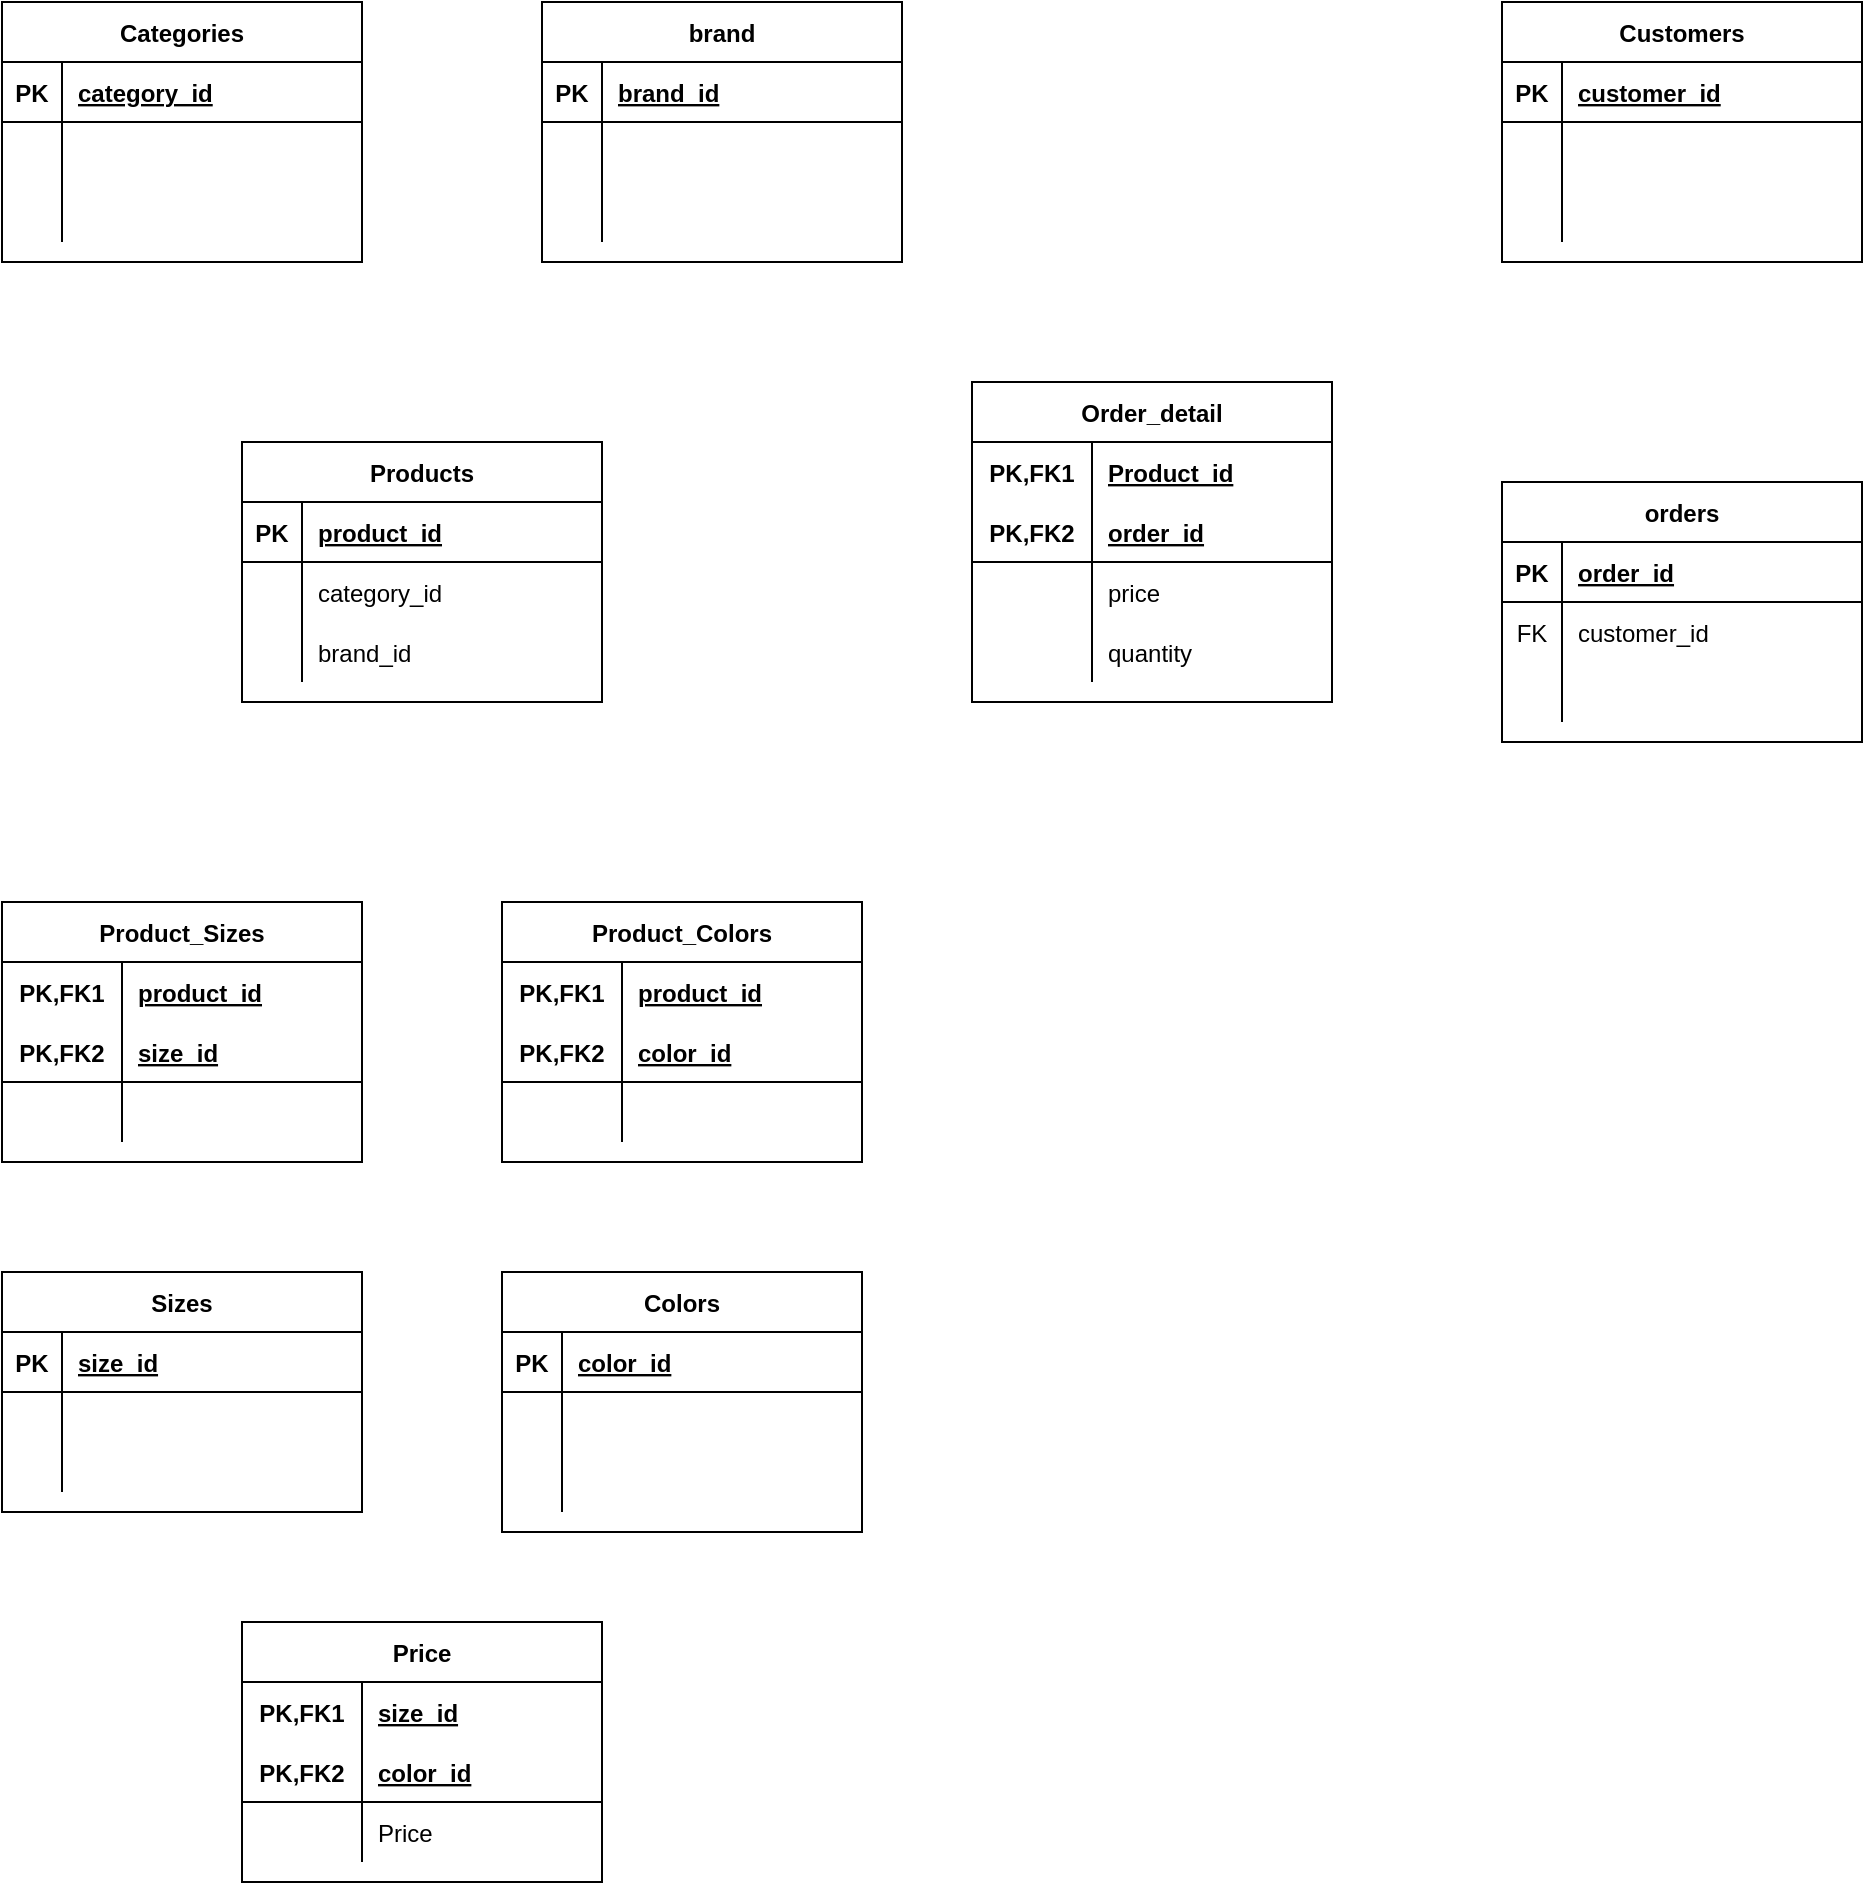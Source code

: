 <mxfile version="14.8.3" type="github">
  <diagram id="IQiCYrLMm9XjEDy3LCSJ" name="Page-1">
    <mxGraphModel dx="2205" dy="1893" grid="1" gridSize="10" guides="1" tooltips="1" connect="1" arrows="1" fold="1" page="1" pageScale="1" pageWidth="850" pageHeight="1100" math="0" shadow="0">
      <root>
        <mxCell id="0" />
        <mxCell id="1" parent="0" />
        <mxCell id="rpx8abucDV3JL9LRYKTu-3" value="Products" style="shape=table;startSize=30;container=1;collapsible=1;childLayout=tableLayout;fixedRows=1;rowLines=0;fontStyle=1;align=center;resizeLast=1;" vertex="1" parent="1">
          <mxGeometry x="-30" y="170" width="180" height="130" as="geometry" />
        </mxCell>
        <mxCell id="rpx8abucDV3JL9LRYKTu-4" value="" style="shape=partialRectangle;collapsible=0;dropTarget=0;pointerEvents=0;fillColor=none;top=0;left=0;bottom=1;right=0;points=[[0,0.5],[1,0.5]];portConstraint=eastwest;" vertex="1" parent="rpx8abucDV3JL9LRYKTu-3">
          <mxGeometry y="30" width="180" height="30" as="geometry" />
        </mxCell>
        <mxCell id="rpx8abucDV3JL9LRYKTu-5" value="PK" style="shape=partialRectangle;connectable=0;fillColor=none;top=0;left=0;bottom=0;right=0;fontStyle=1;overflow=hidden;" vertex="1" parent="rpx8abucDV3JL9LRYKTu-4">
          <mxGeometry width="30" height="30" as="geometry" />
        </mxCell>
        <mxCell id="rpx8abucDV3JL9LRYKTu-6" value="product_id" style="shape=partialRectangle;connectable=0;fillColor=none;top=0;left=0;bottom=0;right=0;align=left;spacingLeft=6;fontStyle=5;overflow=hidden;" vertex="1" parent="rpx8abucDV3JL9LRYKTu-4">
          <mxGeometry x="30" width="150" height="30" as="geometry" />
        </mxCell>
        <mxCell id="rpx8abucDV3JL9LRYKTu-7" value="" style="shape=partialRectangle;collapsible=0;dropTarget=0;pointerEvents=0;fillColor=none;top=0;left=0;bottom=0;right=0;points=[[0,0.5],[1,0.5]];portConstraint=eastwest;" vertex="1" parent="rpx8abucDV3JL9LRYKTu-3">
          <mxGeometry y="60" width="180" height="30" as="geometry" />
        </mxCell>
        <mxCell id="rpx8abucDV3JL9LRYKTu-8" value="" style="shape=partialRectangle;connectable=0;fillColor=none;top=0;left=0;bottom=0;right=0;editable=1;overflow=hidden;" vertex="1" parent="rpx8abucDV3JL9LRYKTu-7">
          <mxGeometry width="30" height="30" as="geometry" />
        </mxCell>
        <mxCell id="rpx8abucDV3JL9LRYKTu-9" value="category_id" style="shape=partialRectangle;connectable=0;fillColor=none;top=0;left=0;bottom=0;right=0;align=left;spacingLeft=6;overflow=hidden;" vertex="1" parent="rpx8abucDV3JL9LRYKTu-7">
          <mxGeometry x="30" width="150" height="30" as="geometry" />
        </mxCell>
        <mxCell id="rpx8abucDV3JL9LRYKTu-10" value="" style="shape=partialRectangle;collapsible=0;dropTarget=0;pointerEvents=0;fillColor=none;top=0;left=0;bottom=0;right=0;points=[[0,0.5],[1,0.5]];portConstraint=eastwest;" vertex="1" parent="rpx8abucDV3JL9LRYKTu-3">
          <mxGeometry y="90" width="180" height="30" as="geometry" />
        </mxCell>
        <mxCell id="rpx8abucDV3JL9LRYKTu-11" value="" style="shape=partialRectangle;connectable=0;fillColor=none;top=0;left=0;bottom=0;right=0;editable=1;overflow=hidden;" vertex="1" parent="rpx8abucDV3JL9LRYKTu-10">
          <mxGeometry width="30" height="30" as="geometry" />
        </mxCell>
        <mxCell id="rpx8abucDV3JL9LRYKTu-12" value="brand_id" style="shape=partialRectangle;connectable=0;fillColor=none;top=0;left=0;bottom=0;right=0;align=left;spacingLeft=6;overflow=hidden;" vertex="1" parent="rpx8abucDV3JL9LRYKTu-10">
          <mxGeometry x="30" width="150" height="30" as="geometry" />
        </mxCell>
        <mxCell id="rpx8abucDV3JL9LRYKTu-16" value="orders" style="shape=table;startSize=30;container=1;collapsible=1;childLayout=tableLayout;fixedRows=1;rowLines=0;fontStyle=1;align=center;resizeLast=1;" vertex="1" parent="1">
          <mxGeometry x="600" y="190" width="180" height="130" as="geometry" />
        </mxCell>
        <mxCell id="rpx8abucDV3JL9LRYKTu-17" value="" style="shape=partialRectangle;collapsible=0;dropTarget=0;pointerEvents=0;fillColor=none;top=0;left=0;bottom=1;right=0;points=[[0,0.5],[1,0.5]];portConstraint=eastwest;" vertex="1" parent="rpx8abucDV3JL9LRYKTu-16">
          <mxGeometry y="30" width="180" height="30" as="geometry" />
        </mxCell>
        <mxCell id="rpx8abucDV3JL9LRYKTu-18" value="PK" style="shape=partialRectangle;connectable=0;fillColor=none;top=0;left=0;bottom=0;right=0;fontStyle=1;overflow=hidden;" vertex="1" parent="rpx8abucDV3JL9LRYKTu-17">
          <mxGeometry width="30" height="30" as="geometry" />
        </mxCell>
        <mxCell id="rpx8abucDV3JL9LRYKTu-19" value="order_id" style="shape=partialRectangle;connectable=0;fillColor=none;top=0;left=0;bottom=0;right=0;align=left;spacingLeft=6;fontStyle=5;overflow=hidden;" vertex="1" parent="rpx8abucDV3JL9LRYKTu-17">
          <mxGeometry x="30" width="150" height="30" as="geometry" />
        </mxCell>
        <mxCell id="rpx8abucDV3JL9LRYKTu-20" value="" style="shape=partialRectangle;collapsible=0;dropTarget=0;pointerEvents=0;fillColor=none;top=0;left=0;bottom=0;right=0;points=[[0,0.5],[1,0.5]];portConstraint=eastwest;" vertex="1" parent="rpx8abucDV3JL9LRYKTu-16">
          <mxGeometry y="60" width="180" height="30" as="geometry" />
        </mxCell>
        <mxCell id="rpx8abucDV3JL9LRYKTu-21" value="FK" style="shape=partialRectangle;connectable=0;fillColor=none;top=0;left=0;bottom=0;right=0;editable=1;overflow=hidden;" vertex="1" parent="rpx8abucDV3JL9LRYKTu-20">
          <mxGeometry width="30" height="30" as="geometry" />
        </mxCell>
        <mxCell id="rpx8abucDV3JL9LRYKTu-22" value="customer_id" style="shape=partialRectangle;connectable=0;fillColor=none;top=0;left=0;bottom=0;right=0;align=left;spacingLeft=6;overflow=hidden;" vertex="1" parent="rpx8abucDV3JL9LRYKTu-20">
          <mxGeometry x="30" width="150" height="30" as="geometry" />
        </mxCell>
        <mxCell id="rpx8abucDV3JL9LRYKTu-23" value="" style="shape=partialRectangle;collapsible=0;dropTarget=0;pointerEvents=0;fillColor=none;top=0;left=0;bottom=0;right=0;points=[[0,0.5],[1,0.5]];portConstraint=eastwest;" vertex="1" parent="rpx8abucDV3JL9LRYKTu-16">
          <mxGeometry y="90" width="180" height="30" as="geometry" />
        </mxCell>
        <mxCell id="rpx8abucDV3JL9LRYKTu-24" value="" style="shape=partialRectangle;connectable=0;fillColor=none;top=0;left=0;bottom=0;right=0;editable=1;overflow=hidden;" vertex="1" parent="rpx8abucDV3JL9LRYKTu-23">
          <mxGeometry width="30" height="30" as="geometry" />
        </mxCell>
        <mxCell id="rpx8abucDV3JL9LRYKTu-25" value="" style="shape=partialRectangle;connectable=0;fillColor=none;top=0;left=0;bottom=0;right=0;align=left;spacingLeft=6;overflow=hidden;" vertex="1" parent="rpx8abucDV3JL9LRYKTu-23">
          <mxGeometry x="30" width="150" height="30" as="geometry" />
        </mxCell>
        <mxCell id="rpx8abucDV3JL9LRYKTu-42" value="Product_Sizes" style="shape=table;startSize=30;container=1;collapsible=1;childLayout=tableLayout;fixedRows=1;rowLines=0;fontStyle=1;align=center;resizeLast=1;" vertex="1" parent="1">
          <mxGeometry x="-150" y="400" width="180" height="130" as="geometry" />
        </mxCell>
        <mxCell id="rpx8abucDV3JL9LRYKTu-43" value="" style="shape=partialRectangle;collapsible=0;dropTarget=0;pointerEvents=0;fillColor=none;top=0;left=0;bottom=0;right=0;points=[[0,0.5],[1,0.5]];portConstraint=eastwest;" vertex="1" parent="rpx8abucDV3JL9LRYKTu-42">
          <mxGeometry y="30" width="180" height="30" as="geometry" />
        </mxCell>
        <mxCell id="rpx8abucDV3JL9LRYKTu-44" value="PK,FK1" style="shape=partialRectangle;connectable=0;fillColor=none;top=0;left=0;bottom=0;right=0;fontStyle=1;overflow=hidden;" vertex="1" parent="rpx8abucDV3JL9LRYKTu-43">
          <mxGeometry width="60" height="30" as="geometry" />
        </mxCell>
        <mxCell id="rpx8abucDV3JL9LRYKTu-45" value="product_id" style="shape=partialRectangle;connectable=0;fillColor=none;top=0;left=0;bottom=0;right=0;align=left;spacingLeft=6;fontStyle=5;overflow=hidden;" vertex="1" parent="rpx8abucDV3JL9LRYKTu-43">
          <mxGeometry x="60" width="120" height="30" as="geometry" />
        </mxCell>
        <mxCell id="rpx8abucDV3JL9LRYKTu-46" value="" style="shape=partialRectangle;collapsible=0;dropTarget=0;pointerEvents=0;fillColor=none;top=0;left=0;bottom=1;right=0;points=[[0,0.5],[1,0.5]];portConstraint=eastwest;" vertex="1" parent="rpx8abucDV3JL9LRYKTu-42">
          <mxGeometry y="60" width="180" height="30" as="geometry" />
        </mxCell>
        <mxCell id="rpx8abucDV3JL9LRYKTu-47" value="PK,FK2" style="shape=partialRectangle;connectable=0;fillColor=none;top=0;left=0;bottom=0;right=0;fontStyle=1;overflow=hidden;" vertex="1" parent="rpx8abucDV3JL9LRYKTu-46">
          <mxGeometry width="60" height="30" as="geometry" />
        </mxCell>
        <mxCell id="rpx8abucDV3JL9LRYKTu-48" value="size_id" style="shape=partialRectangle;connectable=0;fillColor=none;top=0;left=0;bottom=0;right=0;align=left;spacingLeft=6;fontStyle=5;overflow=hidden;" vertex="1" parent="rpx8abucDV3JL9LRYKTu-46">
          <mxGeometry x="60" width="120" height="30" as="geometry" />
        </mxCell>
        <mxCell id="rpx8abucDV3JL9LRYKTu-49" value="" style="shape=partialRectangle;collapsible=0;dropTarget=0;pointerEvents=0;fillColor=none;top=0;left=0;bottom=0;right=0;points=[[0,0.5],[1,0.5]];portConstraint=eastwest;" vertex="1" parent="rpx8abucDV3JL9LRYKTu-42">
          <mxGeometry y="90" width="180" height="30" as="geometry" />
        </mxCell>
        <mxCell id="rpx8abucDV3JL9LRYKTu-50" value="" style="shape=partialRectangle;connectable=0;fillColor=none;top=0;left=0;bottom=0;right=0;editable=1;overflow=hidden;" vertex="1" parent="rpx8abucDV3JL9LRYKTu-49">
          <mxGeometry width="60" height="30" as="geometry" />
        </mxCell>
        <mxCell id="rpx8abucDV3JL9LRYKTu-51" value="" style="shape=partialRectangle;connectable=0;fillColor=none;top=0;left=0;bottom=0;right=0;align=left;spacingLeft=6;overflow=hidden;" vertex="1" parent="rpx8abucDV3JL9LRYKTu-49">
          <mxGeometry x="60" width="120" height="30" as="geometry" />
        </mxCell>
        <mxCell id="rpx8abucDV3JL9LRYKTu-55" value="Sizes" style="shape=table;startSize=30;container=1;collapsible=1;childLayout=tableLayout;fixedRows=1;rowLines=0;fontStyle=1;align=center;resizeLast=1;" vertex="1" parent="1">
          <mxGeometry x="-150" y="585" width="180" height="120" as="geometry" />
        </mxCell>
        <mxCell id="rpx8abucDV3JL9LRYKTu-56" value="" style="shape=partialRectangle;collapsible=0;dropTarget=0;pointerEvents=0;fillColor=none;top=0;left=0;bottom=1;right=0;points=[[0,0.5],[1,0.5]];portConstraint=eastwest;" vertex="1" parent="rpx8abucDV3JL9LRYKTu-55">
          <mxGeometry y="30" width="180" height="30" as="geometry" />
        </mxCell>
        <mxCell id="rpx8abucDV3JL9LRYKTu-57" value="PK" style="shape=partialRectangle;connectable=0;fillColor=none;top=0;left=0;bottom=0;right=0;fontStyle=1;overflow=hidden;" vertex="1" parent="rpx8abucDV3JL9LRYKTu-56">
          <mxGeometry width="30" height="30" as="geometry" />
        </mxCell>
        <mxCell id="rpx8abucDV3JL9LRYKTu-58" value="size_id" style="shape=partialRectangle;connectable=0;fillColor=none;top=0;left=0;bottom=0;right=0;align=left;spacingLeft=6;fontStyle=5;overflow=hidden;" vertex="1" parent="rpx8abucDV3JL9LRYKTu-56">
          <mxGeometry x="30" width="150" height="30" as="geometry" />
        </mxCell>
        <mxCell id="rpx8abucDV3JL9LRYKTu-59" value="" style="shape=partialRectangle;collapsible=0;dropTarget=0;pointerEvents=0;fillColor=none;top=0;left=0;bottom=0;right=0;points=[[0,0.5],[1,0.5]];portConstraint=eastwest;" vertex="1" parent="rpx8abucDV3JL9LRYKTu-55">
          <mxGeometry y="60" width="180" height="20" as="geometry" />
        </mxCell>
        <mxCell id="rpx8abucDV3JL9LRYKTu-60" value="" style="shape=partialRectangle;connectable=0;fillColor=none;top=0;left=0;bottom=0;right=0;editable=1;overflow=hidden;" vertex="1" parent="rpx8abucDV3JL9LRYKTu-59">
          <mxGeometry width="30" height="20" as="geometry" />
        </mxCell>
        <mxCell id="rpx8abucDV3JL9LRYKTu-61" value="" style="shape=partialRectangle;connectable=0;fillColor=none;top=0;left=0;bottom=0;right=0;align=left;spacingLeft=6;overflow=hidden;" vertex="1" parent="rpx8abucDV3JL9LRYKTu-59">
          <mxGeometry x="30" width="150" height="20" as="geometry" />
        </mxCell>
        <mxCell id="rpx8abucDV3JL9LRYKTu-62" value="" style="shape=partialRectangle;collapsible=0;dropTarget=0;pointerEvents=0;fillColor=none;top=0;left=0;bottom=0;right=0;points=[[0,0.5],[1,0.5]];portConstraint=eastwest;" vertex="1" parent="rpx8abucDV3JL9LRYKTu-55">
          <mxGeometry y="80" width="180" height="30" as="geometry" />
        </mxCell>
        <mxCell id="rpx8abucDV3JL9LRYKTu-63" value="" style="shape=partialRectangle;connectable=0;fillColor=none;top=0;left=0;bottom=0;right=0;editable=1;overflow=hidden;" vertex="1" parent="rpx8abucDV3JL9LRYKTu-62">
          <mxGeometry width="30" height="30" as="geometry" />
        </mxCell>
        <mxCell id="rpx8abucDV3JL9LRYKTu-64" value="" style="shape=partialRectangle;connectable=0;fillColor=none;top=0;left=0;bottom=0;right=0;align=left;spacingLeft=6;overflow=hidden;" vertex="1" parent="rpx8abucDV3JL9LRYKTu-62">
          <mxGeometry x="30" width="150" height="30" as="geometry" />
        </mxCell>
        <mxCell id="rpx8abucDV3JL9LRYKTu-74" value="Colors" style="shape=table;startSize=30;container=1;collapsible=1;childLayout=tableLayout;fixedRows=1;rowLines=0;fontStyle=1;align=center;resizeLast=1;" vertex="1" parent="1">
          <mxGeometry x="100" y="585" width="180" height="130" as="geometry" />
        </mxCell>
        <mxCell id="rpx8abucDV3JL9LRYKTu-75" value="" style="shape=partialRectangle;collapsible=0;dropTarget=0;pointerEvents=0;fillColor=none;top=0;left=0;bottom=1;right=0;points=[[0,0.5],[1,0.5]];portConstraint=eastwest;" vertex="1" parent="rpx8abucDV3JL9LRYKTu-74">
          <mxGeometry y="30" width="180" height="30" as="geometry" />
        </mxCell>
        <mxCell id="rpx8abucDV3JL9LRYKTu-76" value="PK" style="shape=partialRectangle;connectable=0;fillColor=none;top=0;left=0;bottom=0;right=0;fontStyle=1;overflow=hidden;" vertex="1" parent="rpx8abucDV3JL9LRYKTu-75">
          <mxGeometry width="30" height="30" as="geometry" />
        </mxCell>
        <mxCell id="rpx8abucDV3JL9LRYKTu-77" value="color_id" style="shape=partialRectangle;connectable=0;fillColor=none;top=0;left=0;bottom=0;right=0;align=left;spacingLeft=6;fontStyle=5;overflow=hidden;" vertex="1" parent="rpx8abucDV3JL9LRYKTu-75">
          <mxGeometry x="30" width="150" height="30" as="geometry" />
        </mxCell>
        <mxCell id="rpx8abucDV3JL9LRYKTu-78" value="" style="shape=partialRectangle;collapsible=0;dropTarget=0;pointerEvents=0;fillColor=none;top=0;left=0;bottom=0;right=0;points=[[0,0.5],[1,0.5]];portConstraint=eastwest;" vertex="1" parent="rpx8abucDV3JL9LRYKTu-74">
          <mxGeometry y="60" width="180" height="30" as="geometry" />
        </mxCell>
        <mxCell id="rpx8abucDV3JL9LRYKTu-79" value="" style="shape=partialRectangle;connectable=0;fillColor=none;top=0;left=0;bottom=0;right=0;editable=1;overflow=hidden;" vertex="1" parent="rpx8abucDV3JL9LRYKTu-78">
          <mxGeometry width="30" height="30" as="geometry" />
        </mxCell>
        <mxCell id="rpx8abucDV3JL9LRYKTu-80" value="" style="shape=partialRectangle;connectable=0;fillColor=none;top=0;left=0;bottom=0;right=0;align=left;spacingLeft=6;overflow=hidden;" vertex="1" parent="rpx8abucDV3JL9LRYKTu-78">
          <mxGeometry x="30" width="150" height="30" as="geometry" />
        </mxCell>
        <mxCell id="rpx8abucDV3JL9LRYKTu-81" value="" style="shape=partialRectangle;collapsible=0;dropTarget=0;pointerEvents=0;fillColor=none;top=0;left=0;bottom=0;right=0;points=[[0,0.5],[1,0.5]];portConstraint=eastwest;" vertex="1" parent="rpx8abucDV3JL9LRYKTu-74">
          <mxGeometry y="90" width="180" height="30" as="geometry" />
        </mxCell>
        <mxCell id="rpx8abucDV3JL9LRYKTu-82" value="" style="shape=partialRectangle;connectable=0;fillColor=none;top=0;left=0;bottom=0;right=0;editable=1;overflow=hidden;" vertex="1" parent="rpx8abucDV3JL9LRYKTu-81">
          <mxGeometry width="30" height="30" as="geometry" />
        </mxCell>
        <mxCell id="rpx8abucDV3JL9LRYKTu-83" value="" style="shape=partialRectangle;connectable=0;fillColor=none;top=0;left=0;bottom=0;right=0;align=left;spacingLeft=6;overflow=hidden;" vertex="1" parent="rpx8abucDV3JL9LRYKTu-81">
          <mxGeometry x="30" width="150" height="30" as="geometry" />
        </mxCell>
        <mxCell id="rpx8abucDV3JL9LRYKTu-113" value="Product_Colors" style="shape=table;startSize=30;container=1;collapsible=1;childLayout=tableLayout;fixedRows=1;rowLines=0;fontStyle=1;align=center;resizeLast=1;" vertex="1" parent="1">
          <mxGeometry x="100" y="400" width="180" height="130" as="geometry" />
        </mxCell>
        <mxCell id="rpx8abucDV3JL9LRYKTu-114" value="" style="shape=partialRectangle;collapsible=0;dropTarget=0;pointerEvents=0;fillColor=none;top=0;left=0;bottom=0;right=0;points=[[0,0.5],[1,0.5]];portConstraint=eastwest;" vertex="1" parent="rpx8abucDV3JL9LRYKTu-113">
          <mxGeometry y="30" width="180" height="30" as="geometry" />
        </mxCell>
        <mxCell id="rpx8abucDV3JL9LRYKTu-115" value="PK,FK1" style="shape=partialRectangle;connectable=0;fillColor=none;top=0;left=0;bottom=0;right=0;fontStyle=1;overflow=hidden;" vertex="1" parent="rpx8abucDV3JL9LRYKTu-114">
          <mxGeometry width="60" height="30" as="geometry" />
        </mxCell>
        <mxCell id="rpx8abucDV3JL9LRYKTu-116" value="product_id" style="shape=partialRectangle;connectable=0;fillColor=none;top=0;left=0;bottom=0;right=0;align=left;spacingLeft=6;fontStyle=5;overflow=hidden;" vertex="1" parent="rpx8abucDV3JL9LRYKTu-114">
          <mxGeometry x="60" width="120" height="30" as="geometry" />
        </mxCell>
        <mxCell id="rpx8abucDV3JL9LRYKTu-117" value="" style="shape=partialRectangle;collapsible=0;dropTarget=0;pointerEvents=0;fillColor=none;top=0;left=0;bottom=1;right=0;points=[[0,0.5],[1,0.5]];portConstraint=eastwest;" vertex="1" parent="rpx8abucDV3JL9LRYKTu-113">
          <mxGeometry y="60" width="180" height="30" as="geometry" />
        </mxCell>
        <mxCell id="rpx8abucDV3JL9LRYKTu-118" value="PK,FK2" style="shape=partialRectangle;connectable=0;fillColor=none;top=0;left=0;bottom=0;right=0;fontStyle=1;overflow=hidden;" vertex="1" parent="rpx8abucDV3JL9LRYKTu-117">
          <mxGeometry width="60" height="30" as="geometry" />
        </mxCell>
        <mxCell id="rpx8abucDV3JL9LRYKTu-119" value="color_id" style="shape=partialRectangle;connectable=0;fillColor=none;top=0;left=0;bottom=0;right=0;align=left;spacingLeft=6;fontStyle=5;overflow=hidden;" vertex="1" parent="rpx8abucDV3JL9LRYKTu-117">
          <mxGeometry x="60" width="120" height="30" as="geometry" />
        </mxCell>
        <mxCell id="rpx8abucDV3JL9LRYKTu-120" value="" style="shape=partialRectangle;collapsible=0;dropTarget=0;pointerEvents=0;fillColor=none;top=0;left=0;bottom=0;right=0;points=[[0,0.5],[1,0.5]];portConstraint=eastwest;" vertex="1" parent="rpx8abucDV3JL9LRYKTu-113">
          <mxGeometry y="90" width="180" height="30" as="geometry" />
        </mxCell>
        <mxCell id="rpx8abucDV3JL9LRYKTu-121" value="" style="shape=partialRectangle;connectable=0;fillColor=none;top=0;left=0;bottom=0;right=0;editable=1;overflow=hidden;" vertex="1" parent="rpx8abucDV3JL9LRYKTu-120">
          <mxGeometry width="60" height="30" as="geometry" />
        </mxCell>
        <mxCell id="rpx8abucDV3JL9LRYKTu-122" value="" style="shape=partialRectangle;connectable=0;fillColor=none;top=0;left=0;bottom=0;right=0;align=left;spacingLeft=6;overflow=hidden;" vertex="1" parent="rpx8abucDV3JL9LRYKTu-120">
          <mxGeometry x="60" width="120" height="30" as="geometry" />
        </mxCell>
        <mxCell id="rpx8abucDV3JL9LRYKTu-126" value="Price" style="shape=table;startSize=30;container=1;collapsible=1;childLayout=tableLayout;fixedRows=1;rowLines=0;fontStyle=1;align=center;resizeLast=1;" vertex="1" parent="1">
          <mxGeometry x="-30" y="760" width="180" height="130" as="geometry" />
        </mxCell>
        <mxCell id="rpx8abucDV3JL9LRYKTu-127" value="" style="shape=partialRectangle;collapsible=0;dropTarget=0;pointerEvents=0;fillColor=none;top=0;left=0;bottom=0;right=0;points=[[0,0.5],[1,0.5]];portConstraint=eastwest;" vertex="1" parent="rpx8abucDV3JL9LRYKTu-126">
          <mxGeometry y="30" width="180" height="30" as="geometry" />
        </mxCell>
        <mxCell id="rpx8abucDV3JL9LRYKTu-128" value="PK,FK1" style="shape=partialRectangle;connectable=0;fillColor=none;top=0;left=0;bottom=0;right=0;fontStyle=1;overflow=hidden;" vertex="1" parent="rpx8abucDV3JL9LRYKTu-127">
          <mxGeometry width="60" height="30" as="geometry" />
        </mxCell>
        <mxCell id="rpx8abucDV3JL9LRYKTu-129" value="size_id" style="shape=partialRectangle;connectable=0;fillColor=none;top=0;left=0;bottom=0;right=0;align=left;spacingLeft=6;fontStyle=5;overflow=hidden;" vertex="1" parent="rpx8abucDV3JL9LRYKTu-127">
          <mxGeometry x="60" width="120" height="30" as="geometry" />
        </mxCell>
        <mxCell id="rpx8abucDV3JL9LRYKTu-130" value="" style="shape=partialRectangle;collapsible=0;dropTarget=0;pointerEvents=0;fillColor=none;top=0;left=0;bottom=1;right=0;points=[[0,0.5],[1,0.5]];portConstraint=eastwest;" vertex="1" parent="rpx8abucDV3JL9LRYKTu-126">
          <mxGeometry y="60" width="180" height="30" as="geometry" />
        </mxCell>
        <mxCell id="rpx8abucDV3JL9LRYKTu-131" value="PK,FK2" style="shape=partialRectangle;connectable=0;fillColor=none;top=0;left=0;bottom=0;right=0;fontStyle=1;overflow=hidden;" vertex="1" parent="rpx8abucDV3JL9LRYKTu-130">
          <mxGeometry width="60" height="30" as="geometry" />
        </mxCell>
        <mxCell id="rpx8abucDV3JL9LRYKTu-132" value="color_id" style="shape=partialRectangle;connectable=0;fillColor=none;top=0;left=0;bottom=0;right=0;align=left;spacingLeft=6;fontStyle=5;overflow=hidden;" vertex="1" parent="rpx8abucDV3JL9LRYKTu-130">
          <mxGeometry x="60" width="120" height="30" as="geometry" />
        </mxCell>
        <mxCell id="rpx8abucDV3JL9LRYKTu-133" value="" style="shape=partialRectangle;collapsible=0;dropTarget=0;pointerEvents=0;fillColor=none;top=0;left=0;bottom=0;right=0;points=[[0,0.5],[1,0.5]];portConstraint=eastwest;" vertex="1" parent="rpx8abucDV3JL9LRYKTu-126">
          <mxGeometry y="90" width="180" height="30" as="geometry" />
        </mxCell>
        <mxCell id="rpx8abucDV3JL9LRYKTu-134" value="" style="shape=partialRectangle;connectable=0;fillColor=none;top=0;left=0;bottom=0;right=0;editable=1;overflow=hidden;" vertex="1" parent="rpx8abucDV3JL9LRYKTu-133">
          <mxGeometry width="60" height="30" as="geometry" />
        </mxCell>
        <mxCell id="rpx8abucDV3JL9LRYKTu-135" value="Price" style="shape=partialRectangle;connectable=0;fillColor=none;top=0;left=0;bottom=0;right=0;align=left;spacingLeft=6;overflow=hidden;" vertex="1" parent="rpx8abucDV3JL9LRYKTu-133">
          <mxGeometry x="60" width="120" height="30" as="geometry" />
        </mxCell>
        <mxCell id="rpx8abucDV3JL9LRYKTu-139" value="Customers" style="shape=table;startSize=30;container=1;collapsible=1;childLayout=tableLayout;fixedRows=1;rowLines=0;fontStyle=1;align=center;resizeLast=1;" vertex="1" parent="1">
          <mxGeometry x="600" y="-50" width="180" height="130" as="geometry" />
        </mxCell>
        <mxCell id="rpx8abucDV3JL9LRYKTu-140" value="" style="shape=partialRectangle;collapsible=0;dropTarget=0;pointerEvents=0;fillColor=none;top=0;left=0;bottom=1;right=0;points=[[0,0.5],[1,0.5]];portConstraint=eastwest;" vertex="1" parent="rpx8abucDV3JL9LRYKTu-139">
          <mxGeometry y="30" width="180" height="30" as="geometry" />
        </mxCell>
        <mxCell id="rpx8abucDV3JL9LRYKTu-141" value="PK" style="shape=partialRectangle;connectable=0;fillColor=none;top=0;left=0;bottom=0;right=0;fontStyle=1;overflow=hidden;" vertex="1" parent="rpx8abucDV3JL9LRYKTu-140">
          <mxGeometry width="30" height="30" as="geometry" />
        </mxCell>
        <mxCell id="rpx8abucDV3JL9LRYKTu-142" value="customer_id" style="shape=partialRectangle;connectable=0;fillColor=none;top=0;left=0;bottom=0;right=0;align=left;spacingLeft=6;fontStyle=5;overflow=hidden;" vertex="1" parent="rpx8abucDV3JL9LRYKTu-140">
          <mxGeometry x="30" width="150" height="30" as="geometry" />
        </mxCell>
        <mxCell id="rpx8abucDV3JL9LRYKTu-143" value="" style="shape=partialRectangle;collapsible=0;dropTarget=0;pointerEvents=0;fillColor=none;top=0;left=0;bottom=0;right=0;points=[[0,0.5],[1,0.5]];portConstraint=eastwest;" vertex="1" parent="rpx8abucDV3JL9LRYKTu-139">
          <mxGeometry y="60" width="180" height="30" as="geometry" />
        </mxCell>
        <mxCell id="rpx8abucDV3JL9LRYKTu-144" value="" style="shape=partialRectangle;connectable=0;fillColor=none;top=0;left=0;bottom=0;right=0;editable=1;overflow=hidden;" vertex="1" parent="rpx8abucDV3JL9LRYKTu-143">
          <mxGeometry width="30" height="30" as="geometry" />
        </mxCell>
        <mxCell id="rpx8abucDV3JL9LRYKTu-145" value="" style="shape=partialRectangle;connectable=0;fillColor=none;top=0;left=0;bottom=0;right=0;align=left;spacingLeft=6;overflow=hidden;" vertex="1" parent="rpx8abucDV3JL9LRYKTu-143">
          <mxGeometry x="30" width="150" height="30" as="geometry" />
        </mxCell>
        <mxCell id="rpx8abucDV3JL9LRYKTu-146" value="" style="shape=partialRectangle;collapsible=0;dropTarget=0;pointerEvents=0;fillColor=none;top=0;left=0;bottom=0;right=0;points=[[0,0.5],[1,0.5]];portConstraint=eastwest;" vertex="1" parent="rpx8abucDV3JL9LRYKTu-139">
          <mxGeometry y="90" width="180" height="30" as="geometry" />
        </mxCell>
        <mxCell id="rpx8abucDV3JL9LRYKTu-147" value="" style="shape=partialRectangle;connectable=0;fillColor=none;top=0;left=0;bottom=0;right=0;editable=1;overflow=hidden;" vertex="1" parent="rpx8abucDV3JL9LRYKTu-146">
          <mxGeometry width="30" height="30" as="geometry" />
        </mxCell>
        <mxCell id="rpx8abucDV3JL9LRYKTu-148" value="" style="shape=partialRectangle;connectable=0;fillColor=none;top=0;left=0;bottom=0;right=0;align=left;spacingLeft=6;overflow=hidden;" vertex="1" parent="rpx8abucDV3JL9LRYKTu-146">
          <mxGeometry x="30" width="150" height="30" as="geometry" />
        </mxCell>
        <mxCell id="rpx8abucDV3JL9LRYKTu-165" value="Order_detail" style="shape=table;startSize=30;container=1;collapsible=1;childLayout=tableLayout;fixedRows=1;rowLines=0;fontStyle=1;align=center;resizeLast=1;" vertex="1" parent="1">
          <mxGeometry x="335" y="140" width="180" height="160" as="geometry" />
        </mxCell>
        <mxCell id="rpx8abucDV3JL9LRYKTu-166" value="" style="shape=partialRectangle;collapsible=0;dropTarget=0;pointerEvents=0;fillColor=none;top=0;left=0;bottom=0;right=0;points=[[0,0.5],[1,0.5]];portConstraint=eastwest;" vertex="1" parent="rpx8abucDV3JL9LRYKTu-165">
          <mxGeometry y="30" width="180" height="30" as="geometry" />
        </mxCell>
        <mxCell id="rpx8abucDV3JL9LRYKTu-167" value="PK,FK1" style="shape=partialRectangle;connectable=0;fillColor=none;top=0;left=0;bottom=0;right=0;fontStyle=1;overflow=hidden;" vertex="1" parent="rpx8abucDV3JL9LRYKTu-166">
          <mxGeometry width="60" height="30" as="geometry" />
        </mxCell>
        <mxCell id="rpx8abucDV3JL9LRYKTu-168" value="Product_id" style="shape=partialRectangle;connectable=0;fillColor=none;top=0;left=0;bottom=0;right=0;align=left;spacingLeft=6;fontStyle=5;overflow=hidden;" vertex="1" parent="rpx8abucDV3JL9LRYKTu-166">
          <mxGeometry x="60" width="120" height="30" as="geometry" />
        </mxCell>
        <mxCell id="rpx8abucDV3JL9LRYKTu-169" value="" style="shape=partialRectangle;collapsible=0;dropTarget=0;pointerEvents=0;fillColor=none;top=0;left=0;bottom=1;right=0;points=[[0,0.5],[1,0.5]];portConstraint=eastwest;" vertex="1" parent="rpx8abucDV3JL9LRYKTu-165">
          <mxGeometry y="60" width="180" height="30" as="geometry" />
        </mxCell>
        <mxCell id="rpx8abucDV3JL9LRYKTu-170" value="PK,FK2" style="shape=partialRectangle;connectable=0;fillColor=none;top=0;left=0;bottom=0;right=0;fontStyle=1;overflow=hidden;" vertex="1" parent="rpx8abucDV3JL9LRYKTu-169">
          <mxGeometry width="60" height="30" as="geometry" />
        </mxCell>
        <mxCell id="rpx8abucDV3JL9LRYKTu-171" value="order_id" style="shape=partialRectangle;connectable=0;fillColor=none;top=0;left=0;bottom=0;right=0;align=left;spacingLeft=6;fontStyle=5;overflow=hidden;" vertex="1" parent="rpx8abucDV3JL9LRYKTu-169">
          <mxGeometry x="60" width="120" height="30" as="geometry" />
        </mxCell>
        <mxCell id="rpx8abucDV3JL9LRYKTu-172" value="" style="shape=partialRectangle;collapsible=0;dropTarget=0;pointerEvents=0;fillColor=none;top=0;left=0;bottom=0;right=0;points=[[0,0.5],[1,0.5]];portConstraint=eastwest;" vertex="1" parent="rpx8abucDV3JL9LRYKTu-165">
          <mxGeometry y="90" width="180" height="30" as="geometry" />
        </mxCell>
        <mxCell id="rpx8abucDV3JL9LRYKTu-173" value="" style="shape=partialRectangle;connectable=0;fillColor=none;top=0;left=0;bottom=0;right=0;editable=1;overflow=hidden;" vertex="1" parent="rpx8abucDV3JL9LRYKTu-172">
          <mxGeometry width="60" height="30" as="geometry" />
        </mxCell>
        <mxCell id="rpx8abucDV3JL9LRYKTu-174" value="price" style="shape=partialRectangle;connectable=0;fillColor=none;top=0;left=0;bottom=0;right=0;align=left;spacingLeft=6;overflow=hidden;" vertex="1" parent="rpx8abucDV3JL9LRYKTu-172">
          <mxGeometry x="60" width="120" height="30" as="geometry" />
        </mxCell>
        <mxCell id="rpx8abucDV3JL9LRYKTu-175" value="" style="shape=partialRectangle;collapsible=0;dropTarget=0;pointerEvents=0;fillColor=none;top=0;left=0;bottom=0;right=0;points=[[0,0.5],[1,0.5]];portConstraint=eastwest;" vertex="1" parent="rpx8abucDV3JL9LRYKTu-165">
          <mxGeometry y="120" width="180" height="30" as="geometry" />
        </mxCell>
        <mxCell id="rpx8abucDV3JL9LRYKTu-176" value="" style="shape=partialRectangle;connectable=0;fillColor=none;top=0;left=0;bottom=0;right=0;editable=1;overflow=hidden;" vertex="1" parent="rpx8abucDV3JL9LRYKTu-175">
          <mxGeometry width="60" height="30" as="geometry" />
        </mxCell>
        <mxCell id="rpx8abucDV3JL9LRYKTu-177" value="quantity" style="shape=partialRectangle;connectable=0;fillColor=none;top=0;left=0;bottom=0;right=0;align=left;spacingLeft=6;overflow=hidden;" vertex="1" parent="rpx8abucDV3JL9LRYKTu-175">
          <mxGeometry x="60" width="120" height="30" as="geometry" />
        </mxCell>
        <mxCell id="rpx8abucDV3JL9LRYKTu-178" value="Categories" style="shape=table;startSize=30;container=1;collapsible=1;childLayout=tableLayout;fixedRows=1;rowLines=0;fontStyle=1;align=center;resizeLast=1;" vertex="1" parent="1">
          <mxGeometry x="-150" y="-50" width="180" height="130" as="geometry" />
        </mxCell>
        <mxCell id="rpx8abucDV3JL9LRYKTu-179" value="" style="shape=partialRectangle;collapsible=0;dropTarget=0;pointerEvents=0;fillColor=none;top=0;left=0;bottom=1;right=0;points=[[0,0.5],[1,0.5]];portConstraint=eastwest;" vertex="1" parent="rpx8abucDV3JL9LRYKTu-178">
          <mxGeometry y="30" width="180" height="30" as="geometry" />
        </mxCell>
        <mxCell id="rpx8abucDV3JL9LRYKTu-180" value="PK" style="shape=partialRectangle;connectable=0;fillColor=none;top=0;left=0;bottom=0;right=0;fontStyle=1;overflow=hidden;" vertex="1" parent="rpx8abucDV3JL9LRYKTu-179">
          <mxGeometry width="30" height="30" as="geometry" />
        </mxCell>
        <mxCell id="rpx8abucDV3JL9LRYKTu-181" value="category_id" style="shape=partialRectangle;connectable=0;fillColor=none;top=0;left=0;bottom=0;right=0;align=left;spacingLeft=6;fontStyle=5;overflow=hidden;" vertex="1" parent="rpx8abucDV3JL9LRYKTu-179">
          <mxGeometry x="30" width="150" height="30" as="geometry" />
        </mxCell>
        <mxCell id="rpx8abucDV3JL9LRYKTu-182" value="" style="shape=partialRectangle;collapsible=0;dropTarget=0;pointerEvents=0;fillColor=none;top=0;left=0;bottom=0;right=0;points=[[0,0.5],[1,0.5]];portConstraint=eastwest;" vertex="1" parent="rpx8abucDV3JL9LRYKTu-178">
          <mxGeometry y="60" width="180" height="20" as="geometry" />
        </mxCell>
        <mxCell id="rpx8abucDV3JL9LRYKTu-183" value="" style="shape=partialRectangle;connectable=0;fillColor=none;top=0;left=0;bottom=0;right=0;editable=1;overflow=hidden;" vertex="1" parent="rpx8abucDV3JL9LRYKTu-182">
          <mxGeometry width="30" height="20" as="geometry" />
        </mxCell>
        <mxCell id="rpx8abucDV3JL9LRYKTu-184" value="" style="shape=partialRectangle;connectable=0;fillColor=none;top=0;left=0;bottom=0;right=0;align=left;spacingLeft=6;overflow=hidden;" vertex="1" parent="rpx8abucDV3JL9LRYKTu-182">
          <mxGeometry x="30" width="150" height="20" as="geometry" />
        </mxCell>
        <mxCell id="rpx8abucDV3JL9LRYKTu-185" value="" style="shape=partialRectangle;collapsible=0;dropTarget=0;pointerEvents=0;fillColor=none;top=0;left=0;bottom=0;right=0;points=[[0,0.5],[1,0.5]];portConstraint=eastwest;" vertex="1" parent="rpx8abucDV3JL9LRYKTu-178">
          <mxGeometry y="80" width="180" height="40" as="geometry" />
        </mxCell>
        <mxCell id="rpx8abucDV3JL9LRYKTu-186" value="" style="shape=partialRectangle;connectable=0;fillColor=none;top=0;left=0;bottom=0;right=0;editable=1;overflow=hidden;" vertex="1" parent="rpx8abucDV3JL9LRYKTu-185">
          <mxGeometry width="30" height="40" as="geometry" />
        </mxCell>
        <mxCell id="rpx8abucDV3JL9LRYKTu-187" value="" style="shape=partialRectangle;connectable=0;fillColor=none;top=0;left=0;bottom=0;right=0;align=left;spacingLeft=6;overflow=hidden;" vertex="1" parent="rpx8abucDV3JL9LRYKTu-185">
          <mxGeometry x="30" width="150" height="40" as="geometry" />
        </mxCell>
        <mxCell id="rpx8abucDV3JL9LRYKTu-191" value="brand" style="shape=table;startSize=30;container=1;collapsible=1;childLayout=tableLayout;fixedRows=1;rowLines=0;fontStyle=1;align=center;resizeLast=1;" vertex="1" parent="1">
          <mxGeometry x="120" y="-50" width="180" height="130" as="geometry" />
        </mxCell>
        <mxCell id="rpx8abucDV3JL9LRYKTu-192" value="" style="shape=partialRectangle;collapsible=0;dropTarget=0;pointerEvents=0;fillColor=none;top=0;left=0;bottom=1;right=0;points=[[0,0.5],[1,0.5]];portConstraint=eastwest;" vertex="1" parent="rpx8abucDV3JL9LRYKTu-191">
          <mxGeometry y="30" width="180" height="30" as="geometry" />
        </mxCell>
        <mxCell id="rpx8abucDV3JL9LRYKTu-193" value="PK" style="shape=partialRectangle;connectable=0;fillColor=none;top=0;left=0;bottom=0;right=0;fontStyle=1;overflow=hidden;" vertex="1" parent="rpx8abucDV3JL9LRYKTu-192">
          <mxGeometry width="30" height="30" as="geometry" />
        </mxCell>
        <mxCell id="rpx8abucDV3JL9LRYKTu-194" value="brand_id" style="shape=partialRectangle;connectable=0;fillColor=none;top=0;left=0;bottom=0;right=0;align=left;spacingLeft=6;fontStyle=5;overflow=hidden;" vertex="1" parent="rpx8abucDV3JL9LRYKTu-192">
          <mxGeometry x="30" width="150" height="30" as="geometry" />
        </mxCell>
        <mxCell id="rpx8abucDV3JL9LRYKTu-195" value="" style="shape=partialRectangle;collapsible=0;dropTarget=0;pointerEvents=0;fillColor=none;top=0;left=0;bottom=0;right=0;points=[[0,0.5],[1,0.5]];portConstraint=eastwest;" vertex="1" parent="rpx8abucDV3JL9LRYKTu-191">
          <mxGeometry y="60" width="180" height="30" as="geometry" />
        </mxCell>
        <mxCell id="rpx8abucDV3JL9LRYKTu-196" value="" style="shape=partialRectangle;connectable=0;fillColor=none;top=0;left=0;bottom=0;right=0;editable=1;overflow=hidden;" vertex="1" parent="rpx8abucDV3JL9LRYKTu-195">
          <mxGeometry width="30" height="30" as="geometry" />
        </mxCell>
        <mxCell id="rpx8abucDV3JL9LRYKTu-197" value="" style="shape=partialRectangle;connectable=0;fillColor=none;top=0;left=0;bottom=0;right=0;align=left;spacingLeft=6;overflow=hidden;" vertex="1" parent="rpx8abucDV3JL9LRYKTu-195">
          <mxGeometry x="30" width="150" height="30" as="geometry" />
        </mxCell>
        <mxCell id="rpx8abucDV3JL9LRYKTu-198" value="" style="shape=partialRectangle;collapsible=0;dropTarget=0;pointerEvents=0;fillColor=none;top=0;left=0;bottom=0;right=0;points=[[0,0.5],[1,0.5]];portConstraint=eastwest;" vertex="1" parent="rpx8abucDV3JL9LRYKTu-191">
          <mxGeometry y="90" width="180" height="30" as="geometry" />
        </mxCell>
        <mxCell id="rpx8abucDV3JL9LRYKTu-199" value="" style="shape=partialRectangle;connectable=0;fillColor=none;top=0;left=0;bottom=0;right=0;editable=1;overflow=hidden;" vertex="1" parent="rpx8abucDV3JL9LRYKTu-198">
          <mxGeometry width="30" height="30" as="geometry" />
        </mxCell>
        <mxCell id="rpx8abucDV3JL9LRYKTu-200" value="" style="shape=partialRectangle;connectable=0;fillColor=none;top=0;left=0;bottom=0;right=0;align=left;spacingLeft=6;overflow=hidden;" vertex="1" parent="rpx8abucDV3JL9LRYKTu-198">
          <mxGeometry x="30" width="150" height="30" as="geometry" />
        </mxCell>
      </root>
    </mxGraphModel>
  </diagram>
</mxfile>
